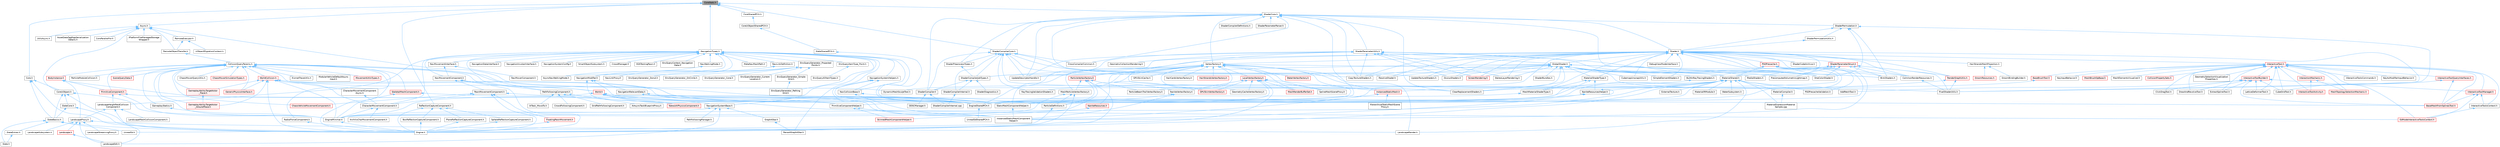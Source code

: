 digraph "CoreStats.h"
{
 // INTERACTIVE_SVG=YES
 // LATEX_PDF_SIZE
  bgcolor="transparent";
  edge [fontname=Helvetica,fontsize=10,labelfontname=Helvetica,labelfontsize=10];
  node [fontname=Helvetica,fontsize=10,shape=box,height=0.2,width=0.4];
  Node1 [id="Node000001",label="CoreStats.h",height=0.2,width=0.4,color="gray40", fillcolor="grey60", style="filled", fontcolor="black",tooltip=" "];
  Node1 -> Node2 [id="edge1_Node000001_Node000002",dir="back",color="steelblue1",style="solid",tooltip=" "];
  Node2 [id="Node000002",label="Async.h",height=0.2,width=0.4,color="grey40", fillcolor="white", style="filled",URL="$d7/ddf/Async_8h.html",tooltip=" "];
  Node2 -> Node3 [id="edge2_Node000002_Node000003",dir="back",color="steelblue1",style="solid",tooltip=" "];
  Node3 [id="Node000003",label="AssetDataTagMapSerialization\lDetails.h",height=0.2,width=0.4,color="grey40", fillcolor="white", style="filled",URL="$d5/d67/AssetDataTagMapSerializationDetails_8h.html",tooltip=" "];
  Node2 -> Node4 [id="edge3_Node000002_Node000004",dir="back",color="steelblue1",style="solid",tooltip=" "];
  Node4 [id="Node000004",label="CoreUObject.h",height=0.2,width=0.4,color="grey40", fillcolor="white", style="filled",URL="$d0/ded/CoreUObject_8h.html",tooltip=" "];
  Node4 -> Node5 [id="edge4_Node000004_Node000005",dir="back",color="steelblue1",style="solid",tooltip=" "];
  Node5 [id="Node000005",label="Engine.h",height=0.2,width=0.4,color="grey40", fillcolor="white", style="filled",URL="$d1/d34/Public_2Engine_8h.html",tooltip=" "];
  Node4 -> Node6 [id="edge5_Node000004_Node000006",dir="back",color="steelblue1",style="solid",tooltip=" "];
  Node6 [id="Node000006",label="EngineMinimal.h",height=0.2,width=0.4,color="grey40", fillcolor="white", style="filled",URL="$d0/d2c/EngineMinimal_8h.html",tooltip=" "];
  Node6 -> Node5 [id="edge6_Node000006_Node000005",dir="back",color="steelblue1",style="solid",tooltip=" "];
  Node4 -> Node7 [id="edge7_Node000004_Node000007",dir="back",color="steelblue1",style="solid",tooltip=" "];
  Node7 [id="Node000007",label="SlateBasics.h",height=0.2,width=0.4,color="grey40", fillcolor="white", style="filled",URL="$da/d2f/SlateBasics_8h.html",tooltip=" "];
  Node7 -> Node5 [id="edge8_Node000007_Node000005",dir="back",color="steelblue1",style="solid",tooltip=" "];
  Node7 -> Node8 [id="edge9_Node000007_Node000008",dir="back",color="steelblue1",style="solid",tooltip=" "];
  Node8 [id="Node000008",label="Slate.h",height=0.2,width=0.4,color="grey40", fillcolor="white", style="filled",URL="$d2/dc0/Slate_8h.html",tooltip=" "];
  Node7 -> Node9 [id="edge10_Node000007_Node000009",dir="back",color="steelblue1",style="solid",tooltip=" "];
  Node9 [id="Node000009",label="SlateExtras.h",height=0.2,width=0.4,color="grey40", fillcolor="white", style="filled",URL="$d8/dec/SlateExtras_8h.html",tooltip=" "];
  Node9 -> Node8 [id="edge11_Node000009_Node000008",dir="back",color="steelblue1",style="solid",tooltip=" "];
  Node7 -> Node10 [id="edge12_Node000007_Node000010",dir="back",color="steelblue1",style="solid",tooltip=" "];
  Node10 [id="Node000010",label="UnrealEd.h",height=0.2,width=0.4,color="grey40", fillcolor="white", style="filled",URL="$d2/d5f/UnrealEd_8h.html",tooltip=" "];
  Node4 -> Node11 [id="edge13_Node000004_Node000011",dir="back",color="steelblue1",style="solid",tooltip=" "];
  Node11 [id="Node000011",label="SlateCore.h",height=0.2,width=0.4,color="grey40", fillcolor="white", style="filled",URL="$dc/d03/SlateCore_8h.html",tooltip=" "];
  Node11 -> Node5 [id="edge14_Node000011_Node000005",dir="back",color="steelblue1",style="solid",tooltip=" "];
  Node11 -> Node7 [id="edge15_Node000011_Node000007",dir="back",color="steelblue1",style="solid",tooltip=" "];
  Node2 -> Node12 [id="edge16_Node000002_Node000012",dir="back",color="steelblue1",style="solid",tooltip=" "];
  Node12 [id="Node000012",label="CoroParallelFor.h",height=0.2,width=0.4,color="grey40", fillcolor="white", style="filled",URL="$d2/d05/CoroParallelFor_8h.html",tooltip=" "];
  Node2 -> Node13 [id="edge17_Node000002_Node000013",dir="back",color="steelblue1",style="solid",tooltip=" "];
  Node13 [id="Node000013",label="DynamicMeshSculptTool.h",height=0.2,width=0.4,color="grey40", fillcolor="white", style="filled",URL="$d6/d16/DynamicMeshSculptTool_8h.html",tooltip=" "];
  Node2 -> Node14 [id="edge18_Node000002_Node000014",dir="back",color="steelblue1",style="solid",tooltip=" "];
  Node14 [id="Node000014",label="IPlatformFileManagedStorage\lWrapper.h",height=0.2,width=0.4,color="grey40", fillcolor="white", style="filled",URL="$db/d2e/IPlatformFileManagedStorageWrapper_8h.html",tooltip=" "];
  Node2 -> Node15 [id="edge19_Node000002_Node000015",dir="back",color="steelblue1",style="solid",tooltip=" "];
  Node15 [id="Node000015",label="RemoteExecutor.h",height=0.2,width=0.4,color="grey40", fillcolor="white", style="filled",URL="$d4/dbc/RemoteExecutor_8h.html",tooltip=" "];
  Node15 -> Node16 [id="edge20_Node000015_Node000016",dir="back",color="steelblue1",style="solid",tooltip=" "];
  Node16 [id="Node000016",label="RemoteObjectTransfer.h",height=0.2,width=0.4,color="grey40", fillcolor="white", style="filled",URL="$df/d26/RemoteObjectTransfer_8h.html",tooltip=" "];
  Node16 -> Node17 [id="edge21_Node000016_Node000017",dir="back",color="steelblue1",style="solid",tooltip=" "];
  Node17 [id="Node000017",label="CollisionQueryParams.h",height=0.2,width=0.4,color="grey40", fillcolor="white", style="filled",URL="$d0/d44/CollisionQueryParams_8h.html",tooltip=" "];
  Node17 -> Node18 [id="edge22_Node000017_Node000018",dir="back",color="steelblue1",style="solid",tooltip=" "];
  Node18 [id="Node000018",label="BodyInstance.h",height=0.2,width=0.4,color="red", fillcolor="#FFF0F0", style="filled",URL="$d3/d42/BodyInstance_8h.html",tooltip=" "];
  Node18 -> Node96 [id="edge23_Node000018_Node000096",dir="back",color="steelblue1",style="solid",tooltip=" "];
  Node96 [id="Node000096",label="EngineSharedPCH.h",height=0.2,width=0.4,color="grey40", fillcolor="white", style="filled",URL="$dc/dbb/EngineSharedPCH_8h.html",tooltip=" "];
  Node96 -> Node97 [id="edge24_Node000096_Node000097",dir="back",color="steelblue1",style="solid",tooltip=" "];
  Node97 [id="Node000097",label="UnrealEdSharedPCH.h",height=0.2,width=0.4,color="grey40", fillcolor="white", style="filled",URL="$d1/de6/UnrealEdSharedPCH_8h.html",tooltip=" "];
  Node18 -> Node104 [id="edge25_Node000018_Node000104",dir="back",color="steelblue1",style="solid",tooltip=" "];
  Node104 [id="Node000104",label="LandscapeProxy.h",height=0.2,width=0.4,color="grey40", fillcolor="white", style="filled",URL="$db/dae/LandscapeProxy_8h.html",tooltip=" "];
  Node104 -> Node105 [id="edge26_Node000104_Node000105",dir="back",color="steelblue1",style="solid",tooltip=" "];
  Node105 [id="Node000105",label="Landscape.h",height=0.2,width=0.4,color="red", fillcolor="#FFF0F0", style="filled",URL="$d5/dd6/Landscape_8h.html",tooltip=" "];
  Node105 -> Node106 [id="edge27_Node000105_Node000106",dir="back",color="steelblue1",style="solid",tooltip=" "];
  Node106 [id="Node000106",label="LandscapeEdit.h",height=0.2,width=0.4,color="grey40", fillcolor="white", style="filled",URL="$df/d61/LandscapeEdit_8h.html",tooltip=" "];
  Node104 -> Node106 [id="edge28_Node000104_Node000106",dir="back",color="steelblue1",style="solid",tooltip=" "];
  Node104 -> Node111 [id="edge29_Node000104_Node000111",dir="back",color="steelblue1",style="solid",tooltip=" "];
  Node111 [id="Node000111",label="LandscapeRender.h",height=0.2,width=0.4,color="grey40", fillcolor="white", style="filled",URL="$df/d67/LandscapeRender_8h.html",tooltip=" "];
  Node104 -> Node112 [id="edge30_Node000104_Node000112",dir="back",color="steelblue1",style="solid",tooltip=" "];
  Node112 [id="Node000112",label="LandscapeStreamingProxy.h",height=0.2,width=0.4,color="grey40", fillcolor="white", style="filled",URL="$de/d5a/LandscapeStreamingProxy_8h.html",tooltip=" "];
  Node104 -> Node113 [id="edge31_Node000104_Node000113",dir="back",color="steelblue1",style="solid",tooltip=" "];
  Node113 [id="Node000113",label="LandscapeSubsystem.h",height=0.2,width=0.4,color="grey40", fillcolor="white", style="filled",URL="$d7/ddd/LandscapeSubsystem_8h.html",tooltip=" "];
  Node18 -> Node115 [id="edge32_Node000018_Node000115",dir="back",color="steelblue1",style="solid",tooltip=" "];
  Node115 [id="Node000115",label="PrimitiveComponent.h",height=0.2,width=0.4,color="red", fillcolor="#FFF0F0", style="filled",URL="$df/d9f/PrimitiveComponent_8h.html",tooltip=" "];
  Node115 -> Node6 [id="edge33_Node000115_Node000006",dir="back",color="steelblue1",style="solid",tooltip=" "];
  Node115 -> Node96 [id="edge34_Node000115_Node000096",dir="back",color="steelblue1",style="solid",tooltip=" "];
  Node115 -> Node201 [id="edge35_Node000115_Node000201",dir="back",color="steelblue1",style="solid",tooltip=" "];
  Node201 [id="Node000201",label="LandscapeHeightfieldCollision\lComponent.h",height=0.2,width=0.4,color="grey40", fillcolor="white", style="filled",URL="$d2/d06/LandscapeHeightfieldCollisionComponent_8h.html",tooltip=" "];
  Node201 -> Node106 [id="edge36_Node000201_Node000106",dir="back",color="steelblue1",style="solid",tooltip=" "];
  Node201 -> Node202 [id="edge37_Node000201_Node000202",dir="back",color="steelblue1",style="solid",tooltip=" "];
  Node202 [id="Node000202",label="LandscapeMeshCollisionComponent.h",height=0.2,width=0.4,color="grey40", fillcolor="white", style="filled",URL="$d0/dab/LandscapeMeshCollisionComponent_8h.html",tooltip=" "];
  Node201 -> Node104 [id="edge38_Node000201_Node000104",dir="back",color="steelblue1",style="solid",tooltip=" "];
  Node17 -> Node444 [id="edge39_Node000017_Node000444",dir="back",color="steelblue1",style="solid",tooltip=" "];
  Node444 [id="Node000444",label="ChaosMoverQueryUtils.h",height=0.2,width=0.4,color="grey40", fillcolor="white", style="filled",URL="$db/d6a/ChaosMoverQueryUtils_8h.html",tooltip=" "];
  Node17 -> Node445 [id="edge40_Node000017_Node000445",dir="back",color="steelblue1",style="solid",tooltip=" "];
  Node445 [id="Node000445",label="ChaosMoverSimulationTypes.h",height=0.2,width=0.4,color="red", fillcolor="#FFF0F0", style="filled",URL="$d5/de5/ChaosMoverSimulationTypes_8h.html",tooltip=" "];
  Node17 -> Node456 [id="edge41_Node000017_Node000456",dir="back",color="steelblue1",style="solid",tooltip=" "];
  Node456 [id="Node000456",label="ChaosVehicleMovementComponent.h",height=0.2,width=0.4,color="red", fillcolor="#FFF0F0", style="filled",URL="$dc/dfc/ChaosVehicleMovementComponent_8h.html",tooltip=" "];
  Node17 -> Node458 [id="edge42_Node000017_Node000458",dir="back",color="steelblue1",style="solid",tooltip=" "];
  Node458 [id="Node000458",label="CharacterMovementComponent\lAsync.h",height=0.2,width=0.4,color="grey40", fillcolor="white", style="filled",URL="$d4/dde/CharacterMovementComponentAsync_8h.html",tooltip=" "];
  Node458 -> Node459 [id="edge43_Node000458_Node000459",dir="back",color="steelblue1",style="solid",tooltip=" "];
  Node459 [id="Node000459",label="CharacterMovementComponent.h",height=0.2,width=0.4,color="grey40", fillcolor="white", style="filled",URL="$d8/d84/CharacterMovementComponent_8h.html",tooltip=" "];
  Node459 -> Node460 [id="edge44_Node000459_Node000460",dir="back",color="steelblue1",style="solid",tooltip=" "];
  Node460 [id="Node000460",label="ArchVisCharMovementComponent.h",height=0.2,width=0.4,color="grey40", fillcolor="white", style="filled",URL="$db/dfd/ArchVisCharMovementComponent_8h.html",tooltip=" "];
  Node459 -> Node6 [id="edge45_Node000459_Node000006",dir="back",color="steelblue1",style="solid",tooltip=" "];
  Node17 -> Node5 [id="edge46_Node000017_Node000005",dir="back",color="steelblue1",style="solid",tooltip=" "];
  Node17 -> Node6 [id="edge47_Node000017_Node000006",dir="back",color="steelblue1",style="solid",tooltip=" "];
  Node17 -> Node96 [id="edge48_Node000017_Node000096",dir="back",color="steelblue1",style="solid",tooltip=" "];
  Node17 -> Node461 [id="edge49_Node000017_Node000461",dir="back",color="steelblue1",style="solid",tooltip=" "];
  Node461 [id="Node000461",label="GameplayAbilityTargetActor\l_GroundTrace.h",height=0.2,width=0.4,color="red", fillcolor="#FFF0F0", style="filled",URL="$d8/daf/GameplayAbilityTargetActor__GroundTrace_8h.html",tooltip=" "];
  Node17 -> Node463 [id="edge50_Node000017_Node000463",dir="back",color="steelblue1",style="solid",tooltip=" "];
  Node463 [id="Node000463",label="GameplayAbilityTargetActor\l_Trace.h",height=0.2,width=0.4,color="red", fillcolor="#FFF0F0", style="filled",URL="$d6/d1b/GameplayAbilityTargetActor__Trace_8h.html",tooltip=" "];
  Node463 -> Node461 [id="edge51_Node000463_Node000461",dir="back",color="steelblue1",style="solid",tooltip=" "];
  Node17 -> Node465 [id="edge52_Node000017_Node000465",dir="back",color="steelblue1",style="solid",tooltip=" "];
  Node465 [id="Node000465",label="GameplayStatics.h",height=0.2,width=0.4,color="grey40", fillcolor="white", style="filled",URL="$d9/dc8/GameplayStatics_8h.html",tooltip=" "];
  Node465 -> Node6 [id="edge53_Node000465_Node000006",dir="back",color="steelblue1",style="solid",tooltip=" "];
  Node17 -> Node466 [id="edge54_Node000017_Node000466",dir="back",color="steelblue1",style="solid",tooltip=" "];
  Node466 [id="Node000466",label="GenericPhysicsInterface.h",height=0.2,width=0.4,color="red", fillcolor="#FFF0F0", style="filled",URL="$d6/de8/GenericPhysicsInterface_8h.html",tooltip=" "];
  Node17 -> Node511 [id="edge55_Node000017_Node000511",dir="back",color="steelblue1",style="solid",tooltip=" "];
  Node511 [id="Node000511",label="KismetTraceUtils.h",height=0.2,width=0.4,color="grey40", fillcolor="white", style="filled",URL="$d6/d3a/KismetTraceUtils_8h.html",tooltip=" "];
  Node17 -> Node472 [id="edge56_Node000017_Node000472",dir="back",color="steelblue1",style="solid",tooltip=" "];
  Node472 [id="Node000472",label="ModularVehicleDefaultAsync\lInput.h",height=0.2,width=0.4,color="grey40", fillcolor="white", style="filled",URL="$d5/df8/ModularVehicleDefaultAsyncInput_8h.html",tooltip=" "];
  Node17 -> Node512 [id="edge57_Node000017_Node000512",dir="back",color="steelblue1",style="solid",tooltip=" "];
  Node512 [id="Node000512",label="MovementUtilsTypes.h",height=0.2,width=0.4,color="red", fillcolor="#FFF0F0", style="filled",URL="$dd/d05/MovementUtilsTypes_8h.html",tooltip=" "];
  Node17 -> Node552 [id="edge58_Node000017_Node000552",dir="back",color="steelblue1",style="solid",tooltip=" "];
  Node552 [id="Node000552",label="ParticleDefinitions.h",height=0.2,width=0.4,color="grey40", fillcolor="white", style="filled",URL="$db/dde/ParticleDefinitions_8h.html",tooltip=" "];
  Node552 -> Node10 [id="edge59_Node000552_Node000010",dir="back",color="steelblue1",style="solid",tooltip=" "];
  Node17 -> Node553 [id="edge60_Node000017_Node000553",dir="back",color="steelblue1",style="solid",tooltip=" "];
  Node553 [id="Node000553",label="ParticleModuleCollision.h",height=0.2,width=0.4,color="grey40", fillcolor="white", style="filled",URL="$d5/d24/ParticleModuleCollision_8h.html",tooltip=" "];
  Node17 -> Node115 [id="edge61_Node000017_Node000115",dir="back",color="steelblue1",style="solid",tooltip=" "];
  Node17 -> Node554 [id="edge62_Node000017_Node000554",dir="back",color="steelblue1",style="solid",tooltip=" "];
  Node554 [id="Node000554",label="RadialForceComponent.h",height=0.2,width=0.4,color="grey40", fillcolor="white", style="filled",URL="$d2/d85/RadialForceComponent_8h.html",tooltip=" "];
  Node554 -> Node5 [id="edge63_Node000554_Node000005",dir="back",color="steelblue1",style="solid",tooltip=" "];
  Node17 -> Node555 [id="edge64_Node000017_Node000555",dir="back",color="steelblue1",style="solid",tooltip=" "];
  Node555 [id="Node000555",label="SceneQueryData.h",height=0.2,width=0.4,color="red", fillcolor="#FFF0F0", style="filled",URL="$dc/d62/SceneQueryData_8h.html",tooltip=" "];
  Node17 -> Node252 [id="edge65_Node000017_Node000252",dir="back",color="steelblue1",style="solid",tooltip=" "];
  Node252 [id="Node000252",label="SkeletalMeshComponent.h",height=0.2,width=0.4,color="red", fillcolor="#FFF0F0", style="filled",URL="$d8/db5/SkeletalMeshComponent_8h.html",tooltip=" "];
  Node252 -> Node6 [id="edge66_Node000252_Node000006",dir="back",color="steelblue1",style="solid",tooltip=" "];
  Node252 -> Node96 [id="edge67_Node000252_Node000096",dir="back",color="steelblue1",style="solid",tooltip=" "];
  Node17 -> Node558 [id="edge68_Node000017_Node000558",dir="back",color="steelblue1",style="solid",tooltip=" "];
  Node558 [id="Node000558",label="World.h",height=0.2,width=0.4,color="red", fillcolor="#FFF0F0", style="filled",URL="$dd/d5b/World_8h.html",tooltip=" "];
  Node558 -> Node64 [id="edge69_Node000558_Node000064",dir="back",color="steelblue1",style="solid",tooltip=" "];
  Node64 [id="Node000064",label="BaseMeshFromSplinesTool.h",height=0.2,width=0.4,color="red", fillcolor="#FFF0F0", style="filled",URL="$da/d31/BaseMeshFromSplinesTool_8h.html",tooltip=" "];
  Node558 -> Node659 [id="edge70_Node000558_Node000659",dir="back",color="steelblue1",style="solid",tooltip=" "];
  Node659 [id="Node000659",label="EdModeInteractiveToolsContext.h",height=0.2,width=0.4,color="red", fillcolor="#FFF0F0", style="filled",URL="$d7/da4/EdModeInteractiveToolsContext_8h.html",tooltip=" "];
  Node558 -> Node6 [id="edge71_Node000558_Node000006",dir="back",color="steelblue1",style="solid",tooltip=" "];
  Node558 -> Node96 [id="edge72_Node000558_Node000096",dir="back",color="steelblue1",style="solid",tooltip=" "];
  Node558 -> Node1090 [id="edge73_Node000558_Node001090",dir="back",color="steelblue1",style="solid",tooltip=" "];
  Node1090 [id="Node001090",label="NavigationSystemBase.h",height=0.2,width=0.4,color="grey40", fillcolor="white", style="filled",URL="$d3/d6b/NavigationSystemBase_8h.html",tooltip=" "];
  Node1090 -> Node6 [id="edge74_Node001090_Node000006",dir="back",color="steelblue1",style="solid",tooltip=" "];
  Node1090 -> Node1091 [id="edge75_Node001090_Node001091",dir="back",color="steelblue1",style="solid",tooltip=" "];
  Node1091 [id="Node001091",label="GraphAStar.h",height=0.2,width=0.4,color="grey40", fillcolor="white", style="filled",URL="$de/d83/GraphAStar_8h.html",tooltip=" "];
  Node1091 -> Node1092 [id="edge76_Node001091_Node001092",dir="back",color="steelblue1",style="solid",tooltip=" "];
  Node1092 [id="Node001092",label="RecastGraphAStar.h",height=0.2,width=0.4,color="grey40", fillcolor="white", style="filled",URL="$db/da3/RecastGraphAStar_8h.html",tooltip=" "];
  Node1090 -> Node106 [id="edge77_Node001090_Node000106",dir="back",color="steelblue1",style="solid",tooltip=" "];
  Node1090 -> Node1093 [id="edge78_Node001090_Node001093",dir="back",color="steelblue1",style="solid",tooltip=" "];
  Node1093 [id="Node001093",label="PathFollowingManager.h",height=0.2,width=0.4,color="grey40", fillcolor="white", style="filled",URL="$d2/d0a/PathFollowingManager_8h.html",tooltip=" "];
  Node558 -> Node469 [id="edge79_Node000558_Node000469",dir="back",color="steelblue1",style="solid",tooltip=" "];
  Node469 [id="Node000469",label="NetworkPhysicsComponent.h",height=0.2,width=0.4,color="red", fillcolor="#FFF0F0", style="filled",URL="$d5/dcb/NetworkPhysicsComponent_8h.html",tooltip=" "];
  Node558 -> Node377 [id="edge80_Node000558_Node000377",dir="back",color="steelblue1",style="solid",tooltip=" "];
  Node377 [id="Node000377",label="StaticMeshComponentHelper.h",height=0.2,width=0.4,color="grey40", fillcolor="white", style="filled",URL="$dc/dc1/StaticMeshComponentHelper_8h.html",tooltip=" "];
  Node377 -> Node349 [id="edge81_Node000377_Node000349",dir="back",color="steelblue1",style="solid",tooltip=" "];
  Node349 [id="Node000349",label="InstancedStaticMeshComponent\lHelper.h",height=0.2,width=0.4,color="grey40", fillcolor="white", style="filled",URL="$dc/dc7/InstancedStaticMeshComponentHelper_8h.html",tooltip=" "];
  Node17 -> Node1124 [id="edge82_Node000017_Node001124",dir="back",color="steelblue1",style="solid",tooltip=" "];
  Node1124 [id="Node001124",label="WorldCollision.h",height=0.2,width=0.4,color="red", fillcolor="#FFF0F0", style="filled",URL="$d3/db3/WorldCollision_8h.html",tooltip=" "];
  Node1124 -> Node459 [id="edge83_Node001124_Node000459",dir="back",color="steelblue1",style="solid",tooltip=" "];
  Node1124 -> Node5 [id="edge84_Node001124_Node000005",dir="back",color="steelblue1",style="solid",tooltip=" "];
  Node1124 -> Node6 [id="edge85_Node001124_Node000006",dir="back",color="steelblue1",style="solid",tooltip=" "];
  Node1124 -> Node96 [id="edge86_Node001124_Node000096",dir="back",color="steelblue1",style="solid",tooltip=" "];
  Node1124 -> Node461 [id="edge87_Node001124_Node000461",dir="back",color="steelblue1",style="solid",tooltip=" "];
  Node1124 -> Node463 [id="edge88_Node001124_Node000463",dir="back",color="steelblue1",style="solid",tooltip=" "];
  Node1124 -> Node466 [id="edge89_Node001124_Node000466",dir="back",color="steelblue1",style="solid",tooltip=" "];
  Node1124 -> Node552 [id="edge90_Node001124_Node000552",dir="back",color="steelblue1",style="solid",tooltip=" "];
  Node1124 -> Node558 [id="edge91_Node001124_Node000558",dir="back",color="steelblue1",style="solid",tooltip=" "];
  Node15 -> Node1133 [id="edge92_Node000015_Node001133",dir="back",color="steelblue1",style="solid",tooltip=" "];
  Node1133 [id="Node001133",label="UObjectMigrationContext.h",height=0.2,width=0.4,color="grey40", fillcolor="white", style="filled",URL="$d8/dbd/UObjectMigrationContext_8h.html",tooltip=" "];
  Node2 -> Node16 [id="edge93_Node000002_Node000016",dir="back",color="steelblue1",style="solid",tooltip=" "];
  Node2 -> Node1134 [id="edge94_Node000002_Node001134",dir="back",color="steelblue1",style="solid",tooltip=" "];
  Node1134 [id="Node001134",label="UtilsAsync.h",height=0.2,width=0.4,color="grey40", fillcolor="white", style="filled",URL="$d2/d0c/UtilsAsync_8h.html",tooltip=" "];
  Node1 -> Node1135 [id="edge95_Node000001_Node001135",dir="back",color="steelblue1",style="solid",tooltip=" "];
  Node1135 [id="Node001135",label="Core.h",height=0.2,width=0.4,color="grey40", fillcolor="white", style="filled",URL="$d6/dd7/Core_8h.html",tooltip=" "];
  Node1135 -> Node4 [id="edge96_Node001135_Node000004",dir="back",color="steelblue1",style="solid",tooltip=" "];
  Node1135 -> Node5 [id="edge97_Node001135_Node000005",dir="back",color="steelblue1",style="solid",tooltip=" "];
  Node1135 -> Node7 [id="edge98_Node001135_Node000007",dir="back",color="steelblue1",style="solid",tooltip=" "];
  Node1 -> Node1136 [id="edge99_Node000001_Node001136",dir="back",color="steelblue1",style="solid",tooltip=" "];
  Node1136 [id="Node001136",label="CoreSharedPCH.h",height=0.2,width=0.4,color="grey40", fillcolor="white", style="filled",URL="$d8/de5/CoreSharedPCH_8h.html",tooltip=" "];
  Node1136 -> Node1137 [id="edge100_Node001136_Node001137",dir="back",color="steelblue1",style="solid",tooltip=" "];
  Node1137 [id="Node001137",label="CoreUObjectSharedPCH.h",height=0.2,width=0.4,color="grey40", fillcolor="white", style="filled",URL="$de/d2f/CoreUObjectSharedPCH_8h.html",tooltip=" "];
  Node1137 -> Node1138 [id="edge101_Node001137_Node001138",dir="back",color="steelblue1",style="solid",tooltip=" "];
  Node1138 [id="Node001138",label="SlateSharedPCH.h",height=0.2,width=0.4,color="grey40", fillcolor="white", style="filled",URL="$d1/dfc/SlateSharedPCH_8h.html",tooltip=" "];
  Node1138 -> Node96 [id="edge102_Node001138_Node000096",dir="back",color="steelblue1",style="solid",tooltip=" "];
  Node1 -> Node1139 [id="edge103_Node000001_Node001139",dir="back",color="steelblue1",style="solid",tooltip=" "];
  Node1139 [id="Node001139",label="NavigationTypes.h",height=0.2,width=0.4,color="grey40", fillcolor="white", style="filled",URL="$de/d69/NavigationTypes_8h.html",tooltip=" "];
  Node1139 -> Node535 [id="edge104_Node001139_Node000535",dir="back",color="steelblue1",style="solid",tooltip=" "];
  Node535 [id="Node000535",label="AsyncNavWalkingMode.h",height=0.2,width=0.4,color="grey40", fillcolor="white", style="filled",URL="$d2/d88/AsyncNavWalkingMode_8h.html",tooltip=" "];
  Node1139 -> Node459 [id="edge105_Node001139_Node000459",dir="back",color="steelblue1",style="solid",tooltip=" "];
  Node1139 -> Node1140 [id="edge106_Node001139_Node001140",dir="back",color="steelblue1",style="solid",tooltip=" "];
  Node1140 [id="Node001140",label="CrowdManager.h",height=0.2,width=0.4,color="grey40", fillcolor="white", style="filled",URL="$de/dec/CrowdManager_8h.html",tooltip=" "];
  Node1139 -> Node1141 [id="edge107_Node001139_Node001141",dir="back",color="steelblue1",style="solid",tooltip=" "];
  Node1141 [id="Node001141",label="EQSTestingPawn.h",height=0.2,width=0.4,color="grey40", fillcolor="white", style="filled",URL="$de/d48/EQSTestingPawn_8h.html",tooltip=" "];
  Node1139 -> Node96 [id="edge108_Node001139_Node000096",dir="back",color="steelblue1",style="solid",tooltip=" "];
  Node1139 -> Node1142 [id="edge109_Node001139_Node001142",dir="back",color="steelblue1",style="solid",tooltip=" "];
  Node1142 [id="Node001142",label="EnvQueryContext_Navigation\lData.h",height=0.2,width=0.4,color="grey40", fillcolor="white", style="filled",URL="$dc/d8b/EnvQueryContext__NavigationData_8h.html",tooltip=" "];
  Node1139 -> Node1143 [id="edge110_Node001139_Node001143",dir="back",color="steelblue1",style="solid",tooltip=" "];
  Node1143 [id="Node001143",label="EnvQueryGenerator_Pathing\lGrid.h",height=0.2,width=0.4,color="grey40", fillcolor="white", style="filled",URL="$d5/dd8/EnvQueryGenerator__PathingGrid_8h.html",tooltip=" "];
  Node1139 -> Node1144 [id="edge111_Node001139_Node001144",dir="back",color="steelblue1",style="solid",tooltip=" "];
  Node1144 [id="Node001144",label="EnvQueryGenerator_Projected\lPoints.h",height=0.2,width=0.4,color="grey40", fillcolor="white", style="filled",URL="$d6/dc9/EnvQueryGenerator__ProjectedPoints_8h.html",tooltip=" "];
  Node1144 -> Node1145 [id="edge112_Node001144_Node001145",dir="back",color="steelblue1",style="solid",tooltip=" "];
  Node1145 [id="Node001145",label="EnvQueryGenerator_Cone.h",height=0.2,width=0.4,color="grey40", fillcolor="white", style="filled",URL="$d5/deb/EnvQueryGenerator__Cone_8h.html",tooltip=" "];
  Node1144 -> Node1146 [id="edge113_Node001144_Node001146",dir="back",color="steelblue1",style="solid",tooltip=" "];
  Node1146 [id="Node001146",label="EnvQueryGenerator_Current\lLocation.h",height=0.2,width=0.4,color="grey40", fillcolor="white", style="filled",URL="$d7/d77/EnvQueryGenerator__CurrentLocation_8h.html",tooltip=" "];
  Node1144 -> Node1147 [id="edge114_Node001144_Node001147",dir="back",color="steelblue1",style="solid",tooltip=" "];
  Node1147 [id="Node001147",label="EnvQueryGenerator_Donut.h",height=0.2,width=0.4,color="grey40", fillcolor="white", style="filled",URL="$d3/d40/EnvQueryGenerator__Donut_8h.html",tooltip=" "];
  Node1144 -> Node1148 [id="edge115_Node001144_Node001148",dir="back",color="steelblue1",style="solid",tooltip=" "];
  Node1148 [id="Node001148",label="EnvQueryGenerator_OnCircle.h",height=0.2,width=0.4,color="grey40", fillcolor="white", style="filled",URL="$d5/de9/EnvQueryGenerator__OnCircle_8h.html",tooltip=" "];
  Node1144 -> Node1149 [id="edge116_Node001144_Node001149",dir="back",color="steelblue1",style="solid",tooltip=" "];
  Node1149 [id="Node001149",label="EnvQueryGenerator_Simple\lGrid.h",height=0.2,width=0.4,color="grey40", fillcolor="white", style="filled",URL="$d9/d65/EnvQueryGenerator__SimpleGrid_8h.html",tooltip=" "];
  Node1149 -> Node1143 [id="edge117_Node001149_Node001143",dir="back",color="steelblue1",style="solid",tooltip=" "];
  Node1139 -> Node1150 [id="edge118_Node001139_Node001150",dir="back",color="steelblue1",style="solid",tooltip=" "];
  Node1150 [id="Node001150",label="EnvQueryItemType_Point.h",height=0.2,width=0.4,color="grey40", fillcolor="white", style="filled",URL="$d7/d08/EnvQueryItemType__Point_8h.html",tooltip=" "];
  Node1150 -> Node1151 [id="edge119_Node001150_Node001151",dir="back",color="steelblue1",style="solid",tooltip=" "];
  Node1151 [id="Node001151",label="EnvQueryAllItemTypes.h",height=0.2,width=0.4,color="grey40", fillcolor="white", style="filled",URL="$dc/d2c/EnvQueryAllItemTypes_8h.html",tooltip=" "];
  Node1139 -> Node201 [id="edge120_Node001139_Node000201",dir="back",color="steelblue1",style="solid",tooltip=" "];
  Node1139 -> Node1152 [id="edge121_Node001139_Node001152",dir="back",color="steelblue1",style="solid",tooltip=" "];
  Node1152 [id="Node001152",label="MetaNavMeshPath.h",height=0.2,width=0.4,color="grey40", fillcolor="white", style="filled",URL="$d3/dab/MetaNavMeshPath_8h.html",tooltip=" "];
  Node1139 -> Node1153 [id="edge122_Node001139_Node001153",dir="back",color="steelblue1",style="solid",tooltip=" "];
  Node1153 [id="Node001153",label="NavCollisionBase.h",height=0.2,width=0.4,color="grey40", fillcolor="white", style="filled",URL="$d9/de3/NavCollisionBase_8h.html",tooltip=" "];
  Node1153 -> Node349 [id="edge123_Node001153_Node000349",dir="back",color="steelblue1",style="solid",tooltip=" "];
  Node1153 -> Node377 [id="edge124_Node001153_Node000377",dir="back",color="steelblue1",style="solid",tooltip=" "];
  Node1139 -> Node1154 [id="edge125_Node001139_Node001154",dir="back",color="steelblue1",style="solid",tooltip=" "];
  Node1154 [id="Node001154",label="NavLinkDefinition.h",height=0.2,width=0.4,color="grey40", fillcolor="white", style="filled",URL="$d3/d24/NavLinkDefinition_8h.html",tooltip=" "];
  Node1154 -> Node1155 [id="edge126_Node001154_Node001155",dir="back",color="steelblue1",style="solid",tooltip=" "];
  Node1155 [id="Node001155",label="NavLinkProxy.h",height=0.2,width=0.4,color="grey40", fillcolor="white", style="filled",URL="$d7/dda/NavLinkProxy_8h.html",tooltip=" "];
  Node1154 -> Node1156 [id="edge127_Node001154_Node001156",dir="back",color="steelblue1",style="solid",tooltip=" "];
  Node1156 [id="Node001156",label="NavigationModifier.h",height=0.2,width=0.4,color="grey40", fillcolor="white", style="filled",URL="$d8/d86/NavigationModifier_8h.html",tooltip=" "];
  Node1156 -> Node1157 [id="edge128_Node001156_Node001157",dir="back",color="steelblue1",style="solid",tooltip=" "];
  Node1157 [id="Node001157",label="NavigationRelevantData.h",height=0.2,width=0.4,color="grey40", fillcolor="white", style="filled",URL="$de/d26/NavigationRelevantData_8h.html",tooltip=" "];
  Node1157 -> Node349 [id="edge129_Node001157_Node000349",dir="back",color="steelblue1",style="solid",tooltip=" "];
  Node1157 -> Node507 [id="edge130_Node001157_Node000507",dir="back",color="steelblue1",style="solid",tooltip=" "];
  Node507 [id="Node000507",label="PrimitiveComponentHelper.h",height=0.2,width=0.4,color="grey40", fillcolor="white", style="filled",URL="$d1/d08/PrimitiveComponentHelper_8h.html",tooltip=" "];
  Node507 -> Node349 [id="edge131_Node000507_Node000349",dir="back",color="steelblue1",style="solid",tooltip=" "];
  Node507 -> Node324 [id="edge132_Node000507_Node000324",dir="back",color="steelblue1",style="solid",tooltip=" "];
  Node324 [id="Node000324",label="SkinnedMeshComponentHelper.h",height=0.2,width=0.4,color="red", fillcolor="#FFF0F0", style="filled",URL="$db/d81/SkinnedMeshComponentHelper_8h.html",tooltip=" "];
  Node1157 -> Node377 [id="edge133_Node001157_Node000377",dir="back",color="steelblue1",style="solid",tooltip=" "];
  Node1156 -> Node1090 [id="edge134_Node001156_Node001090",dir="back",color="steelblue1",style="solid",tooltip=" "];
  Node1156 -> Node507 [id="edge135_Node001156_Node000507",dir="back",color="steelblue1",style="solid",tooltip=" "];
  Node1139 -> Node1158 [id="edge136_Node001139_Node001158",dir="back",color="steelblue1",style="solid",tooltip=" "];
  Node1158 [id="Node001158",label="NavMovementComponent.h",height=0.2,width=0.4,color="grey40", fillcolor="white", style="filled",URL="$de/d97/NavMovementComponent_8h.html",tooltip=" "];
  Node1158 -> Node5 [id="edge137_Node001158_Node000005",dir="back",color="steelblue1",style="solid",tooltip=" "];
  Node1158 -> Node1159 [id="edge138_Node001158_Node001159",dir="back",color="steelblue1",style="solid",tooltip=" "];
  Node1159 [id="Node001159",label="PathFollowingComponent.h",height=0.2,width=0.4,color="grey40", fillcolor="white", style="filled",URL="$d5/d0b/PathFollowingComponent_8h.html",tooltip=" "];
  Node1159 -> Node1160 [id="edge139_Node001159_Node001160",dir="back",color="steelblue1",style="solid",tooltip=" "];
  Node1160 [id="Node001160",label="AIAsyncTaskBlueprintProxy.h",height=0.2,width=0.4,color="grey40", fillcolor="white", style="filled",URL="$db/d07/AIAsyncTaskBlueprintProxy_8h.html",tooltip=" "];
  Node1159 -> Node1161 [id="edge140_Node001159_Node001161",dir="back",color="steelblue1",style="solid",tooltip=" "];
  Node1161 [id="Node001161",label="AITask_MoveTo.h",height=0.2,width=0.4,color="grey40", fillcolor="white", style="filled",URL="$d4/dc4/AITask__MoveTo_8h.html",tooltip=" "];
  Node1159 -> Node1162 [id="edge141_Node001159_Node001162",dir="back",color="steelblue1",style="solid",tooltip=" "];
  Node1162 [id="Node001162",label="CrowdFollowingComponent.h",height=0.2,width=0.4,color="grey40", fillcolor="white", style="filled",URL="$db/d23/CrowdFollowingComponent_8h.html",tooltip=" "];
  Node1159 -> Node1163 [id="edge142_Node001159_Node001163",dir="back",color="steelblue1",style="solid",tooltip=" "];
  Node1163 [id="Node001163",label="GridPathFollowingComponent.h",height=0.2,width=0.4,color="grey40", fillcolor="white", style="filled",URL="$d9/d84/GridPathFollowingComponent_8h.html",tooltip=" "];
  Node1158 -> Node1164 [id="edge143_Node001158_Node001164",dir="back",color="steelblue1",style="solid",tooltip=" "];
  Node1164 [id="Node001164",label="PawnMovementComponent.h",height=0.2,width=0.4,color="grey40", fillcolor="white", style="filled",URL="$db/d7b/PawnMovementComponent_8h.html",tooltip=" "];
  Node1164 -> Node456 [id="edge144_Node001164_Node000456",dir="back",color="steelblue1",style="solid",tooltip=" "];
  Node1164 -> Node459 [id="edge145_Node001164_Node000459",dir="back",color="steelblue1",style="solid",tooltip=" "];
  Node1164 -> Node5 [id="edge146_Node001164_Node000005",dir="back",color="steelblue1",style="solid",tooltip=" "];
  Node1164 -> Node1165 [id="edge147_Node001164_Node001165",dir="back",color="steelblue1",style="solid",tooltip=" "];
  Node1165 [id="Node001165",label="FloatingPawnMovement.h",height=0.2,width=0.4,color="red", fillcolor="#FFF0F0", style="filled",URL="$d4/dcc/FloatingPawnMovement_8h.html",tooltip=" "];
  Node1165 -> Node5 [id="edge148_Node001165_Node000005",dir="back",color="steelblue1",style="solid",tooltip=" "];
  Node1164 -> Node469 [id="edge149_Node001164_Node000469",dir="back",color="steelblue1",style="solid",tooltip=" "];
  Node1139 -> Node1167 [id="edge150_Node001139_Node001167",dir="back",color="steelblue1",style="solid",tooltip=" "];
  Node1167 [id="Node001167",label="NavMovementInterface.h",height=0.2,width=0.4,color="grey40", fillcolor="white", style="filled",URL="$d2/de5/NavMovementInterface_8h.html",tooltip=" "];
  Node1167 -> Node1158 [id="edge151_Node001167_Node001158",dir="back",color="steelblue1",style="solid",tooltip=" "];
  Node1167 -> Node526 [id="edge152_Node001167_Node000526",dir="back",color="steelblue1",style="solid",tooltip=" "];
  Node526 [id="Node000526",label="NavMoverComponent.h",height=0.2,width=0.4,color="grey40", fillcolor="white", style="filled",URL="$df/dbc/NavMoverComponent_8h.html",tooltip=" "];
  Node1139 -> Node541 [id="edge153_Node001139_Node000541",dir="back",color="steelblue1",style="solid",tooltip=" "];
  Node541 [id="Node000541",label="NavWalkingMode.h",height=0.2,width=0.4,color="grey40", fillcolor="white", style="filled",URL="$d3/d7f/NavWalkingMode_8h.html",tooltip=" "];
  Node541 -> Node535 [id="edge154_Node000541_Node000535",dir="back",color="steelblue1",style="solid",tooltip=" "];
  Node1139 -> Node1168 [id="edge155_Node001139_Node001168",dir="back",color="steelblue1",style="solid",tooltip=" "];
  Node1168 [id="Node001168",label="NavigationDataInterface.h",height=0.2,width=0.4,color="grey40", fillcolor="white", style="filled",URL="$dd/daa/NavigationDataInterface_8h.html",tooltip=" "];
  Node1139 -> Node1169 [id="edge156_Node001139_Node001169",dir="back",color="steelblue1",style="solid",tooltip=" "];
  Node1169 [id="Node001169",label="NavigationInvokerInterface.h",height=0.2,width=0.4,color="grey40", fillcolor="white", style="filled",URL="$d4/dca/NavigationInvokerInterface_8h.html",tooltip=" "];
  Node1139 -> Node1156 [id="edge157_Node001139_Node001156",dir="back",color="steelblue1",style="solid",tooltip=" "];
  Node1139 -> Node1090 [id="edge158_Node001139_Node001090",dir="back",color="steelblue1",style="solid",tooltip=" "];
  Node1139 -> Node1170 [id="edge159_Node001139_Node001170",dir="back",color="steelblue1",style="solid",tooltip=" "];
  Node1170 [id="Node001170",label="NavigationSystemConfig.h",height=0.2,width=0.4,color="grey40", fillcolor="white", style="filled",URL="$db/d60/NavigationSystemConfig_8h.html",tooltip=" "];
  Node1139 -> Node1171 [id="edge160_Node001139_Node001171",dir="back",color="steelblue1",style="solid",tooltip=" "];
  Node1171 [id="Node001171",label="NavigationSystemHelpers.h",height=0.2,width=0.4,color="grey40", fillcolor="white", style="filled",URL="$d6/d8a/NavigationSystemHelpers_8h.html",tooltip=" "];
  Node1171 -> Node349 [id="edge161_Node001171_Node000349",dir="back",color="steelblue1",style="solid",tooltip=" "];
  Node1171 -> Node1153 [id="edge162_Node001171_Node001153",dir="back",color="steelblue1",style="solid",tooltip=" "];
  Node1171 -> Node377 [id="edge163_Node001171_Node000377",dir="back",color="steelblue1",style="solid",tooltip=" "];
  Node1139 -> Node1159 [id="edge164_Node001139_Node001159",dir="back",color="steelblue1",style="solid",tooltip=" "];
  Node1139 -> Node1092 [id="edge165_Node001139_Node001092",dir="back",color="steelblue1",style="solid",tooltip=" "];
  Node1139 -> Node1172 [id="edge166_Node001139_Node001172",dir="back",color="steelblue1",style="solid",tooltip=" "];
  Node1172 [id="Node001172",label="SmartObjectSubsystem.h",height=0.2,width=0.4,color="grey40", fillcolor="white", style="filled",URL="$dd/d17/SmartObjectSubsystem_8h.html",tooltip=" "];
  Node1 -> Node1173 [id="edge167_Node000001_Node001173",dir="back",color="steelblue1",style="solid",tooltip=" "];
  Node1173 [id="Node001173",label="ReflectionCaptureComponent.h",height=0.2,width=0.4,color="grey40", fillcolor="white", style="filled",URL="$da/d9c/ReflectionCaptureComponent_8h.html",tooltip=" "];
  Node1173 -> Node1174 [id="edge168_Node001173_Node001174",dir="back",color="steelblue1",style="solid",tooltip=" "];
  Node1174 [id="Node001174",label="BoxReflectionCaptureComponent.h",height=0.2,width=0.4,color="grey40", fillcolor="white", style="filled",URL="$d8/d8c/BoxReflectionCaptureComponent_8h.html",tooltip=" "];
  Node1174 -> Node5 [id="edge169_Node001174_Node000005",dir="back",color="steelblue1",style="solid",tooltip=" "];
  Node1173 -> Node5 [id="edge170_Node001173_Node000005",dir="back",color="steelblue1",style="solid",tooltip=" "];
  Node1173 -> Node1175 [id="edge171_Node001173_Node001175",dir="back",color="steelblue1",style="solid",tooltip=" "];
  Node1175 [id="Node001175",label="PlaneReflectionCaptureComponent.h",height=0.2,width=0.4,color="grey40", fillcolor="white", style="filled",URL="$db/d49/PlaneReflectionCaptureComponent_8h.html",tooltip=" "];
  Node1175 -> Node5 [id="edge172_Node001175_Node000005",dir="back",color="steelblue1",style="solid",tooltip=" "];
  Node1173 -> Node1176 [id="edge173_Node001173_Node001176",dir="back",color="steelblue1",style="solid",tooltip=" "];
  Node1176 [id="Node001176",label="SphereReflectionCaptureComponent.h",height=0.2,width=0.4,color="grey40", fillcolor="white", style="filled",URL="$df/d94/SphereReflectionCaptureComponent_8h.html",tooltip=" "];
  Node1176 -> Node5 [id="edge174_Node001176_Node000005",dir="back",color="steelblue1",style="solid",tooltip=" "];
  Node1 -> Node1177 [id="edge175_Node000001_Node001177",dir="back",color="steelblue1",style="solid",tooltip=" "];
  Node1177 [id="Node001177",label="ShaderCompilerCore.h",height=0.2,width=0.4,color="grey40", fillcolor="white", style="filled",URL="$d0/d99/ShaderCompilerCore_8h.html",tooltip=" "];
  Node1177 -> Node1178 [id="edge176_Node001177_Node001178",dir="back",color="steelblue1",style="solid",tooltip=" "];
  Node1178 [id="Node001178",label="ClearReplacementShaders.h",height=0.2,width=0.4,color="grey40", fillcolor="white", style="filled",URL="$d9/d4e/ClearReplacementShaders_8h.html",tooltip=" "];
  Node1177 -> Node1179 [id="edge177_Node001177_Node001179",dir="back",color="steelblue1",style="solid",tooltip=" "];
  Node1179 [id="Node001179",label="CopyTextureShaders.h",height=0.2,width=0.4,color="grey40", fillcolor="white", style="filled",URL="$dc/d7f/CopyTextureShaders_8h.html",tooltip=" "];
  Node1177 -> Node1180 [id="edge178_Node001177_Node001180",dir="back",color="steelblue1",style="solid",tooltip=" "];
  Node1180 [id="Node001180",label="CrossCompilerCommon.h",height=0.2,width=0.4,color="grey40", fillcolor="white", style="filled",URL="$d4/d2c/CrossCompilerCommon_8h.html",tooltip=" "];
  Node1177 -> Node1181 [id="edge179_Node001177_Node001181",dir="back",color="steelblue1",style="solid",tooltip=" "];
  Node1181 [id="Node001181",label="MaterialShared.h",height=0.2,width=0.4,color="grey40", fillcolor="white", style="filled",URL="$d7/d0b/MaterialShared_8h.html",tooltip=" "];
  Node1181 -> Node43 [id="edge180_Node001181_Node000043",dir="back",color="steelblue1",style="solid",tooltip=" "];
  Node43 [id="Node000043",label="AddPatchTool.h",height=0.2,width=0.4,color="grey40", fillcolor="white", style="filled",URL="$d5/deb/AddPatchTool_8h.html",tooltip=" "];
  Node1181 -> Node5 [id="edge181_Node001181_Node000005",dir="back",color="steelblue1",style="solid",tooltip=" "];
  Node1181 -> Node6 [id="edge182_Node001181_Node000006",dir="back",color="steelblue1",style="solid",tooltip=" "];
  Node1181 -> Node96 [id="edge183_Node001181_Node000096",dir="back",color="steelblue1",style="solid",tooltip=" "];
  Node1181 -> Node1182 [id="edge184_Node001181_Node001182",dir="back",color="steelblue1",style="solid",tooltip=" "];
  Node1182 [id="Node001182",label="ExternalTexture.h",height=0.2,width=0.4,color="grey40", fillcolor="white", style="filled",URL="$de/d93/ExternalTexture_8h.html",tooltip=" "];
  Node1181 -> Node348 [id="edge185_Node001181_Node000348",dir="back",color="steelblue1",style="solid",tooltip=" "];
  Node348 [id="Node000348",label="InstancedStaticMesh.h",height=0.2,width=0.4,color="red", fillcolor="#FFF0F0", style="filled",URL="$dd/d89/InstancedStaticMesh_8h.html",tooltip=" "];
  Node348 -> Node346 [id="edge186_Node000348_Node000346",dir="back",color="steelblue1",style="solid",tooltip=" "];
  Node346 [id="Node000346",label="HierarchicalStaticMeshScene\lProxy.h",height=0.2,width=0.4,color="grey40", fillcolor="white", style="filled",URL="$d3/d4d/HierarchicalStaticMeshSceneProxy_8h.html",tooltip=" "];
  Node348 -> Node349 [id="edge187_Node000348_Node000349",dir="back",color="steelblue1",style="solid",tooltip=" "];
  Node1181 -> Node111 [id="edge188_Node001181_Node000111",dir="back",color="steelblue1",style="solid",tooltip=" "];
  Node1181 -> Node1183 [id="edge189_Node001181_Node001183",dir="back",color="steelblue1",style="solid",tooltip=" "];
  Node1183 [id="Node001183",label="MaterialCompiler.h",height=0.2,width=0.4,color="grey40", fillcolor="white", style="filled",URL="$df/df8/MaterialCompiler_8h.html",tooltip=" "];
  Node1183 -> Node492 [id="edge190_Node001183_Node000492",dir="back",color="steelblue1",style="solid",tooltip=" "];
  Node492 [id="Node000492",label="MaterialExpressionMaterial\lSample.cpp",height=0.2,width=0.4,color="grey40", fillcolor="white", style="filled",URL="$d0/dbd/MaterialExpressionMaterialSample_8cpp.html",tooltip=" "];
  Node1181 -> Node492 [id="edge191_Node001181_Node000492",dir="back",color="steelblue1",style="solid",tooltip=" "];
  Node1181 -> Node1184 [id="edge192_Node001181_Node001184",dir="back",color="steelblue1",style="solid",tooltip=" "];
  Node1184 [id="Node001184",label="MaterialIRModule.h",height=0.2,width=0.4,color="grey40", fillcolor="white", style="filled",URL="$d4/dc2/MaterialIRModule_8h.html",tooltip=" "];
  Node1181 -> Node505 [id="edge193_Node001181_Node000505",dir="back",color="steelblue1",style="solid",tooltip=" "];
  Node505 [id="Node000505",label="NaniteResourcesHelper.h",height=0.2,width=0.4,color="grey40", fillcolor="white", style="filled",URL="$dc/d48/NaniteResourcesHelper_8h.html",tooltip=" "];
  Node505 -> Node349 [id="edge194_Node000505_Node000349",dir="back",color="steelblue1",style="solid",tooltip=" "];
  Node505 -> Node505 [id="edge195_Node000505_Node000505",dir="back",color="steelblue1",style="solid",tooltip=" "];
  Node505 -> Node377 [id="edge196_Node000505_Node000377",dir="back",color="steelblue1",style="solid",tooltip=" "];
  Node1181 -> Node1185 [id="edge197_Node001181_Node001185",dir="back",color="steelblue1",style="solid",tooltip=" "];
  Node1185 [id="Node001185",label="PSOPrecacheValidation.h",height=0.2,width=0.4,color="grey40", fillcolor="white", style="filled",URL="$d0/d55/PSOPrecacheValidation_8h.html",tooltip=" "];
  Node1181 -> Node552 [id="edge198_Node001181_Node000552",dir="back",color="steelblue1",style="solid",tooltip=" "];
  Node1181 -> Node507 [id="edge199_Node001181_Node000507",dir="back",color="steelblue1",style="solid",tooltip=" "];
  Node1181 -> Node130 [id="edge200_Node001181_Node000130",dir="back",color="steelblue1",style="solid",tooltip=" "];
  Node130 [id="Node000130",label="WaterSubsystem.h",height=0.2,width=0.4,color="grey40", fillcolor="white", style="filled",URL="$d0/d57/WaterSubsystem_8h.html",tooltip=" "];
  Node1177 -> Node1186 [id="edge201_Node001177_Node001186",dir="back",color="steelblue1",style="solid",tooltip=" "];
  Node1186 [id="Node001186",label="RayTracingValidationShaders.h",height=0.2,width=0.4,color="grey40", fillcolor="white", style="filled",URL="$d2/d6c/RayTracingValidationShaders_8h.html",tooltip=" "];
  Node1177 -> Node1187 [id="edge202_Node001177_Node001187",dir="back",color="steelblue1",style="solid",tooltip=" "];
  Node1187 [id="Node001187",label="ShaderCompiler.h",height=0.2,width=0.4,color="grey40", fillcolor="white", style="filled",URL="$d4/de9/ShaderCompiler_8h.html",tooltip=" "];
  Node1187 -> Node1188 [id="edge203_Node001187_Node001188",dir="back",color="steelblue1",style="solid",tooltip=" "];
  Node1188 [id="Node001188",label="ODSCManager.h",height=0.2,width=0.4,color="grey40", fillcolor="white", style="filled",URL="$d9/d08/ODSCManager_8h.html",tooltip=" "];
  Node1187 -> Node1189 [id="edge204_Node001187_Node001189",dir="back",color="steelblue1",style="solid",tooltip=" "];
  Node1189 [id="Node001189",label="ShaderCompilerInternal.cpp",height=0.2,width=0.4,color="grey40", fillcolor="white", style="filled",URL="$db/dce/ShaderCompilerInternal_8cpp.html",tooltip=" "];
  Node1177 -> Node1190 [id="edge205_Node001177_Node001190",dir="back",color="steelblue1",style="solid",tooltip=" "];
  Node1190 [id="Node001190",label="ShaderCompilerInternal.h",height=0.2,width=0.4,color="grey40", fillcolor="white", style="filled",URL="$df/dff/ShaderCompilerInternal_8h.html",tooltip=" "];
  Node1190 -> Node1189 [id="edge206_Node001190_Node001189",dir="back",color="steelblue1",style="solid",tooltip=" "];
  Node1177 -> Node1191 [id="edge207_Node001177_Node001191",dir="back",color="steelblue1",style="solid",tooltip=" "];
  Node1191 [id="Node001191",label="ShaderCompilerJobTypes.h",height=0.2,width=0.4,color="grey40", fillcolor="white", style="filled",URL="$d4/df1/ShaderCompilerJobTypes_8h.html",tooltip=" "];
  Node1191 -> Node1187 [id="edge208_Node001191_Node001187",dir="back",color="steelblue1",style="solid",tooltip=" "];
  Node1191 -> Node1190 [id="edge209_Node001191_Node001190",dir="back",color="steelblue1",style="solid",tooltip=" "];
  Node1191 -> Node1192 [id="edge210_Node001191_Node001192",dir="back",color="steelblue1",style="solid",tooltip=" "];
  Node1192 [id="Node001192",label="ShaderDiagnostics.h",height=0.2,width=0.4,color="grey40", fillcolor="white", style="filled",URL="$d1/d34/ShaderDiagnostics_8h.html",tooltip=" "];
  Node1177 -> Node1193 [id="edge211_Node001177_Node001193",dir="back",color="steelblue1",style="solid",tooltip=" "];
  Node1193 [id="Node001193",label="ShaderPreprocessTypes.h",height=0.2,width=0.4,color="grey40", fillcolor="white", style="filled",URL="$d7/d96/ShaderPreprocessTypes_8h.html",tooltip=" "];
  Node1193 -> Node1191 [id="edge212_Node001193_Node001191",dir="back",color="steelblue1",style="solid",tooltip=" "];
  Node1177 -> Node1194 [id="edge213_Node001177_Node001194",dir="back",color="steelblue1",style="solid",tooltip=" "];
  Node1194 [id="Node001194",label="UpdateDescriptorHandle.h",height=0.2,width=0.4,color="grey40", fillcolor="white", style="filled",URL="$d4/dfc/UpdateDescriptorHandle_8h.html",tooltip=" "];
  Node1177 -> Node1195 [id="edge214_Node001177_Node001195",dir="back",color="steelblue1",style="solid",tooltip=" "];
  Node1195 [id="Node001195",label="UpdateTextureShaders.h",height=0.2,width=0.4,color="grey40", fillcolor="white", style="filled",URL="$d6/d1e/UpdateTextureShaders_8h.html",tooltip=" "];
  Node1 -> Node1196 [id="edge215_Node000001_Node001196",dir="back",color="steelblue1",style="solid",tooltip=" "];
  Node1196 [id="Node001196",label="ShaderCore.h",height=0.2,width=0.4,color="grey40", fillcolor="white", style="filled",URL="$d2/dc9/ShaderCore_8h.html",tooltip=" "];
  Node1196 -> Node1178 [id="edge216_Node001196_Node001178",dir="back",color="steelblue1",style="solid",tooltip=" "];
  Node1196 -> Node1179 [id="edge217_Node001196_Node001179",dir="back",color="steelblue1",style="solid",tooltip=" "];
  Node1196 -> Node1180 [id="edge218_Node001196_Node001180",dir="back",color="steelblue1",style="solid",tooltip=" "];
  Node1196 -> Node96 [id="edge219_Node001196_Node000096",dir="back",color="steelblue1",style="solid",tooltip=" "];
  Node1196 -> Node1197 [id="edge220_Node001196_Node001197",dir="back",color="steelblue1",style="solid",tooltip=" "];
  Node1197 [id="Node001197",label="OneColorShader.h",height=0.2,width=0.4,color="grey40", fillcolor="white", style="filled",URL="$dc/d2c/OneColorShader_8h.html",tooltip=" "];
  Node1196 -> Node1198 [id="edge221_Node001196_Node001198",dir="back",color="steelblue1",style="solid",tooltip=" "];
  Node1198 [id="Node001198",label="ResolveShader.h",height=0.2,width=0.4,color="grey40", fillcolor="white", style="filled",URL="$d0/d1c/ResolveShader_8h.html",tooltip=" "];
  Node1196 -> Node1199 [id="edge222_Node001196_Node001199",dir="back",color="steelblue1",style="solid",tooltip=" "];
  Node1199 [id="Node001199",label="Shader.h",height=0.2,width=0.4,color="grey40", fillcolor="white", style="filled",URL="$d2/dac/Shader_8h.html",tooltip=" "];
  Node1199 -> Node1200 [id="edge223_Node001199_Node001200",dir="back",color="steelblue1",style="solid",tooltip=" "];
  Node1200 [id="Node001200",label="BinkShaders.h",height=0.2,width=0.4,color="grey40", fillcolor="white", style="filled",URL="$d8/d97/BinkShaders_8h.html",tooltip=" "];
  Node1199 -> Node1178 [id="edge224_Node001199_Node001178",dir="back",color="steelblue1",style="solid",tooltip=" "];
  Node1199 -> Node1201 [id="edge225_Node001199_Node001201",dir="back",color="steelblue1",style="solid",tooltip=" "];
  Node1201 [id="Node001201",label="CommonRenderResources.h",height=0.2,width=0.4,color="grey40", fillcolor="white", style="filled",URL="$d3/d27/CommonRenderResources_8h.html",tooltip=" "];
  Node1201 -> Node1202 [id="edge226_Node001201_Node001202",dir="back",color="steelblue1",style="solid",tooltip=" "];
  Node1202 [id="Node001202",label="PixelShaderUtils.h",height=0.2,width=0.4,color="grey40", fillcolor="white", style="filled",URL="$d1/dc7/PixelShaderUtils_8h.html",tooltip=" "];
  Node1199 -> Node1179 [id="edge227_Node001199_Node001179",dir="back",color="steelblue1",style="solid",tooltip=" "];
  Node1199 -> Node1203 [id="edge228_Node001199_Node001203",dir="back",color="steelblue1",style="solid",tooltip=" "];
  Node1203 [id="Node001203",label="CubemapUnwrapUtils.h",height=0.2,width=0.4,color="grey40", fillcolor="white", style="filled",URL="$dd/d68/CubemapUnwrapUtils_8h.html",tooltip=" "];
  Node1199 -> Node1204 [id="edge229_Node001199_Node001204",dir="back",color="steelblue1",style="solid",tooltip=" "];
  Node1204 [id="Node001204",label="DebugViewModeInterface.h",height=0.2,width=0.4,color="grey40", fillcolor="white", style="filled",URL="$d9/dfb/DebugViewModeInterface_8h.html",tooltip=" "];
  Node1199 -> Node96 [id="edge230_Node001199_Node000096",dir="back",color="steelblue1",style="solid",tooltip=" "];
  Node1199 -> Node1205 [id="edge231_Node001199_Node001205",dir="back",color="steelblue1",style="solid",tooltip=" "];
  Node1205 [id="Node001205",label="GlobalShader.h",height=0.2,width=0.4,color="grey40", fillcolor="white", style="filled",URL="$db/de3/GlobalShader_8h.html",tooltip=" "];
  Node1205 -> Node1200 [id="edge232_Node001205_Node001200",dir="back",color="steelblue1",style="solid",tooltip=" "];
  Node1205 -> Node1206 [id="edge233_Node001205_Node001206",dir="back",color="steelblue1",style="solid",tooltip=" "];
  Node1206 [id="Node001206",label="BuiltInRayTracingShaders.h",height=0.2,width=0.4,color="grey40", fillcolor="white", style="filled",URL="$d4/d9b/BuiltInRayTracingShaders_8h.html",tooltip=" "];
  Node1206 -> Node1186 [id="edge234_Node001206_Node001186",dir="back",color="steelblue1",style="solid",tooltip=" "];
  Node1205 -> Node1178 [id="edge235_Node001205_Node001178",dir="back",color="steelblue1",style="solid",tooltip=" "];
  Node1205 -> Node1201 [id="edge236_Node001205_Node001201",dir="back",color="steelblue1",style="solid",tooltip=" "];
  Node1205 -> Node1179 [id="edge237_Node001205_Node001179",dir="back",color="steelblue1",style="solid",tooltip=" "];
  Node1205 -> Node1203 [id="edge238_Node001205_Node001203",dir="back",color="steelblue1",style="solid",tooltip=" "];
  Node1205 -> Node96 [id="edge239_Node001205_Node000096",dir="back",color="steelblue1",style="solid",tooltip=" "];
  Node1205 -> Node1207 [id="edge240_Node001205_Node001207",dir="back",color="steelblue1",style="solid",tooltip=" "];
  Node1207 [id="Node001207",label="MaterialShaderType.h",height=0.2,width=0.4,color="grey40", fillcolor="white", style="filled",URL="$d9/d8e/MaterialShaderType_8h.html",tooltip=" "];
  Node1207 -> Node96 [id="edge241_Node001207_Node000096",dir="back",color="steelblue1",style="solid",tooltip=" "];
  Node1207 -> Node1208 [id="edge242_Node001207_Node001208",dir="back",color="steelblue1",style="solid",tooltip=" "];
  Node1208 [id="Node001208",label="MeshMaterialShaderType.h",height=0.2,width=0.4,color="grey40", fillcolor="white", style="filled",URL="$d1/d45/MeshMaterialShaderType_8h.html",tooltip=" "];
  Node1208 -> Node96 [id="edge243_Node001208_Node000096",dir="back",color="steelblue1",style="solid",tooltip=" "];
  Node1207 -> Node505 [id="edge244_Node001207_Node000505",dir="back",color="steelblue1",style="solid",tooltip=" "];
  Node1205 -> Node1209 [id="edge245_Node001205_Node001209",dir="back",color="steelblue1",style="solid",tooltip=" "];
  Node1209 [id="Node001209",label="MediaShaders.h",height=0.2,width=0.4,color="grey40", fillcolor="white", style="filled",URL="$de/dcb/MediaShaders_8h.html",tooltip=" "];
  Node1205 -> Node1210 [id="edge246_Node001205_Node001210",dir="back",color="steelblue1",style="solid",tooltip=" "];
  Node1210 [id="Node001210",label="OculusShaders.h",height=0.2,width=0.4,color="grey40", fillcolor="white", style="filled",URL="$d5/d66/OculusShaders_8h.html",tooltip=" "];
  Node1205 -> Node1197 [id="edge247_Node001205_Node001197",dir="back",color="steelblue1",style="solid",tooltip=" "];
  Node1205 -> Node1202 [id="edge248_Node001205_Node001202",dir="back",color="steelblue1",style="solid",tooltip=" "];
  Node1205 -> Node1211 [id="edge249_Node001205_Node001211",dir="back",color="steelblue1",style="solid",tooltip=" "];
  Node1211 [id="Node001211",label="PrecomputedVolumetricLightmap.h",height=0.2,width=0.4,color="grey40", fillcolor="white", style="filled",URL="$d8/d75/PrecomputedVolumetricLightmap_8h.html",tooltip=" "];
  Node1205 -> Node1198 [id="edge250_Node001205_Node001198",dir="back",color="steelblue1",style="solid",tooltip=" "];
  Node1205 -> Node1212 [id="edge251_Node001205_Node001212",dir="back",color="steelblue1",style="solid",tooltip=" "];
  Node1212 [id="Node001212",label="ScreenRendering.h",height=0.2,width=0.4,color="red", fillcolor="#FFF0F0", style="filled",URL="$d8/d7a/ScreenRendering_8h.html",tooltip=" "];
  Node1205 -> Node1213 [id="edge252_Node001205_Node001213",dir="back",color="steelblue1",style="solid",tooltip=" "];
  Node1213 [id="Node001213",label="ShaderBundles.h",height=0.2,width=0.4,color="grey40", fillcolor="white", style="filled",URL="$d9/d8b/ShaderBundles_8h.html",tooltip=" "];
  Node1205 -> Node1214 [id="edge253_Node001205_Node001214",dir="back",color="steelblue1",style="solid",tooltip=" "];
  Node1214 [id="Node001214",label="SimpleElementShaders.h",height=0.2,width=0.4,color="grey40", fillcolor="white", style="filled",URL="$d3/df4/SimpleElementShaders_8h.html",tooltip=" "];
  Node1205 -> Node1215 [id="edge254_Node001205_Node001215",dir="back",color="steelblue1",style="solid",tooltip=" "];
  Node1215 [id="Node001215",label="StereoLayerRendering.h",height=0.2,width=0.4,color="grey40", fillcolor="white", style="filled",URL="$d9/dee/StereoLayerRendering_8h.html",tooltip=" "];
  Node1205 -> Node1194 [id="edge255_Node001205_Node001194",dir="back",color="steelblue1",style="solid",tooltip=" "];
  Node1205 -> Node1195 [id="edge256_Node001205_Node001195",dir="back",color="steelblue1",style="solid",tooltip=" "];
  Node1199 -> Node1216 [id="edge257_Node001199_Node001216",dir="back",color="steelblue1",style="solid",tooltip=" "];
  Node1216 [id="Node001216",label="HairStrandsMeshProjection.h",height=0.2,width=0.4,color="grey40", fillcolor="white", style="filled",URL="$d9/d55/HairStrandsMeshProjection_8h.html",tooltip=" "];
  Node1216 -> Node372 [id="edge258_Node001216_Node000372",dir="back",color="steelblue1",style="solid",tooltip=" "];
  Node372 [id="Node000372",label="GroomBindingBuilder.h",height=0.2,width=0.4,color="grey40", fillcolor="white", style="filled",URL="$d2/d2f/GroomBindingBuilder_8h.html",tooltip=" "];
  Node1216 -> Node1217 [id="edge259_Node001216_Node001217",dir="back",color="steelblue1",style="solid",tooltip=" "];
  Node1217 [id="Node001217",label="GroomResources.h",height=0.2,width=0.4,color="red", fillcolor="#FFF0F0", style="filled",URL="$d0/d70/GroomResources_8h.html",tooltip=" "];
  Node1199 -> Node1224 [id="edge260_Node001199_Node001224",dir="back",color="steelblue1",style="solid",tooltip=" "];
  Node1224 [id="Node001224",label="InteractiveTool.h",height=0.2,width=0.4,color="red", fillcolor="#FFF0F0", style="filled",URL="$d5/d55/InteractiveTool_8h.html",tooltip=" "];
  Node1224 -> Node1225 [id="edge261_Node001224_Node001225",dir="back",color="steelblue1",style="solid",tooltip=" "];
  Node1225 [id="Node001225",label="BaseBrushTool.h",height=0.2,width=0.4,color="red", fillcolor="#FFF0F0", style="filled",URL="$d9/d0b/BaseBrushTool_8h.html",tooltip=" "];
  Node1225 -> Node13 [id="edge262_Node001225_Node000013",dir="back",color="steelblue1",style="solid",tooltip=" "];
  Node1224 -> Node64 [id="edge263_Node001224_Node000064",dir="back",color="steelblue1",style="solid",tooltip=" "];
  Node1224 -> Node1226 [id="edge264_Node001224_Node001226",dir="back",color="steelblue1",style="solid",tooltip=" "];
  Node1226 [id="Node001226",label="ClickDragTool.h",height=0.2,width=0.4,color="grey40", fillcolor="white", style="filled",URL="$da/d12/ClickDragTool_8h.html",tooltip=" "];
  Node1224 -> Node1227 [id="edge265_Node001224_Node001227",dir="back",color="steelblue1",style="solid",tooltip=" "];
  Node1227 [id="Node001227",label="CollisionPropertySets.h",height=0.2,width=0.4,color="red", fillcolor="#FFF0F0", style="filled",URL="$df/dda/CollisionPropertySets_8h.html",tooltip=" "];
  Node1224 -> Node1231 [id="edge266_Node001224_Node001231",dir="back",color="steelblue1",style="solid",tooltip=" "];
  Node1231 [id="Node001231",label="CubeGridTool.h",height=0.2,width=0.4,color="grey40", fillcolor="white", style="filled",URL="$d3/d38/CubeGridTool_8h.html",tooltip=" "];
  Node1224 -> Node71 [id="edge267_Node001224_Node000071",dir="back",color="steelblue1",style="solid",tooltip=" "];
  Node71 [id="Node000071",label="DrawAndRevolveTool.h",height=0.2,width=0.4,color="grey40", fillcolor="white", style="filled",URL="$d8/d06/DrawAndRevolveTool_8h.html",tooltip=" "];
  Node1224 -> Node659 [id="edge268_Node001224_Node000659",dir="back",color="steelblue1",style="solid",tooltip=" "];
  Node1224 -> Node73 [id="edge269_Node001224_Node000073",dir="back",color="steelblue1",style="solid",tooltip=" "];
  Node73 [id="Node000073",label="ExtractSplineTool.h",height=0.2,width=0.4,color="grey40", fillcolor="white", style="filled",URL="$d3/d4d/ExtractSplineTool_8h.html",tooltip=" "];
  Node1224 -> Node1232 [id="edge270_Node001224_Node001232",dir="back",color="steelblue1",style="solid",tooltip=" "];
  Node1232 [id="Node001232",label="GeometrySelectionVisualization\lProperties.h",height=0.2,width=0.4,color="grey40", fillcolor="white", style="filled",URL="$d0/d90/GeometrySelectionVisualizationProperties_8h.html",tooltip=" "];
  Node1224 -> Node1233 [id="edge271_Node001224_Node001233",dir="back",color="steelblue1",style="solid",tooltip=" "];
  Node1233 [id="Node001233",label="InteractionMechanic.h",height=0.2,width=0.4,color="red", fillcolor="#FFF0F0", style="filled",URL="$df/d30/InteractionMechanic_8h.html",tooltip=" "];
  Node1233 -> Node1240 [id="edge272_Node001233_Node001240",dir="back",color="steelblue1",style="solid",tooltip=" "];
  Node1240 [id="Node001240",label="InteractiveToolActivity.h",height=0.2,width=0.4,color="red", fillcolor="#FFF0F0", style="filled",URL="$da/de4/InteractiveToolActivity_8h.html",tooltip=" "];
  Node1233 -> Node37 [id="edge273_Node001233_Node000037",dir="back",color="steelblue1",style="solid",tooltip=" "];
  Node37 [id="Node000037",label="MeshTopologySelectionMechanic.h",height=0.2,width=0.4,color="red", fillcolor="#FFF0F0", style="filled",URL="$d5/d15/MeshTopologySelectionMechanic_8h.html",tooltip=" "];
  Node1224 -> Node1240 [id="edge274_Node001224_Node001240",dir="back",color="steelblue1",style="solid",tooltip=" "];
  Node1224 -> Node1254 [id="edge275_Node001224_Node001254",dir="back",color="steelblue1",style="solid",tooltip=" "];
  Node1254 [id="Node001254",label="InteractiveToolBuilder.h",height=0.2,width=0.4,color="red", fillcolor="#FFF0F0", style="filled",URL="$d1/d03/InteractiveToolBuilder_8h.html",tooltip=" "];
  Node1254 -> Node43 [id="edge276_Node001254_Node000043",dir="back",color="steelblue1",style="solid",tooltip=" "];
  Node1254 -> Node64 [id="edge277_Node001254_Node000064",dir="back",color="steelblue1",style="solid",tooltip=" "];
  Node1254 -> Node1226 [id="edge278_Node001254_Node001226",dir="back",color="steelblue1",style="solid",tooltip=" "];
  Node1254 -> Node1231 [id="edge279_Node001254_Node001231",dir="back",color="steelblue1",style="solid",tooltip=" "];
  Node1254 -> Node71 [id="edge280_Node001254_Node000071",dir="back",color="steelblue1",style="solid",tooltip=" "];
  Node1254 -> Node73 [id="edge281_Node001254_Node000073",dir="back",color="steelblue1",style="solid",tooltip=" "];
  Node1254 -> Node1261 [id="edge282_Node001254_Node001261",dir="back",color="steelblue1",style="solid",tooltip=" "];
  Node1261 [id="Node001261",label="InteractiveToolManager.h",height=0.2,width=0.4,color="red", fillcolor="#FFF0F0", style="filled",URL="$d0/d23/InteractiveToolManager_8h.html",tooltip=" "];
  Node1261 -> Node64 [id="edge283_Node001261_Node000064",dir="back",color="steelblue1",style="solid",tooltip=" "];
  Node1261 -> Node659 [id="edge284_Node001261_Node000659",dir="back",color="steelblue1",style="solid",tooltip=" "];
  Node1261 -> Node1262 [id="edge285_Node001261_Node001262",dir="back",color="steelblue1",style="solid",tooltip=" "];
  Node1262 [id="Node001262",label="InteractiveToolsContext.h",height=0.2,width=0.4,color="grey40", fillcolor="white", style="filled",URL="$d2/dfe/InteractiveToolsContext_8h.html",tooltip=" "];
  Node1262 -> Node659 [id="edge286_Node001262_Node000659",dir="back",color="steelblue1",style="solid",tooltip=" "];
  Node1254 -> Node1281 [id="edge287_Node001254_Node001281",dir="back",color="steelblue1",style="solid",tooltip=" "];
  Node1281 [id="Node001281",label="LatticeDeformerTool.h",height=0.2,width=0.4,color="grey40", fillcolor="white", style="filled",URL="$db/d83/LatticeDeformerTool_8h.html",tooltip=" "];
  Node1224 -> Node1261 [id="edge288_Node001224_Node001261",dir="back",color="steelblue1",style="solid",tooltip=" "];
  Node1224 -> Node1302 [id="edge289_Node001224_Node001302",dir="back",color="steelblue1",style="solid",tooltip=" "];
  Node1302 [id="Node001302",label="InteractiveToolQueryInterfaces.h",height=0.2,width=0.4,color="red", fillcolor="#FFF0F0", style="filled",URL="$d9/d32/InteractiveToolQueryInterfaces_8h.html",tooltip=" "];
  Node1302 -> Node64 [id="edge290_Node001302_Node000064",dir="back",color="steelblue1",style="solid",tooltip=" "];
  Node1302 -> Node1231 [id="edge291_Node001302_Node001231",dir="back",color="steelblue1",style="solid",tooltip=" "];
  Node1224 -> Node1306 [id="edge292_Node001224_Node001306",dir="back",color="steelblue1",style="solid",tooltip=" "];
  Node1306 [id="Node001306",label="InteractiveToolsCommands.h",height=0.2,width=0.4,color="grey40", fillcolor="white", style="filled",URL="$d5/d5e/InteractiveToolsCommands_8h.html",tooltip=" "];
  Node1224 -> Node1262 [id="edge293_Node001224_Node001262",dir="back",color="steelblue1",style="solid",tooltip=" "];
  Node1224 -> Node1307 [id="edge294_Node001224_Node001307",dir="back",color="steelblue1",style="solid",tooltip=" "];
  Node1307 [id="Node001307",label="KeyAsModifierInputBehavior.h",height=0.2,width=0.4,color="grey40", fillcolor="white", style="filled",URL="$dc/d35/KeyAsModifierInputBehavior_8h.html",tooltip=" "];
  Node1224 -> Node1308 [id="edge295_Node001224_Node001308",dir="back",color="steelblue1",style="solid",tooltip=" "];
  Node1308 [id="Node001308",label="KeyInputBehavior.h",height=0.2,width=0.4,color="grey40", fillcolor="white", style="filled",URL="$d2/dab/KeyInputBehavior_8h.html",tooltip=" "];
  Node1224 -> Node1281 [id="edge296_Node001224_Node001281",dir="back",color="steelblue1",style="solid",tooltip=" "];
  Node1224 -> Node1309 [id="edge297_Node001224_Node001309",dir="back",color="steelblue1",style="solid",tooltip=" "];
  Node1309 [id="Node001309",label="MeshBrushOpBase.h",height=0.2,width=0.4,color="red", fillcolor="#FFF0F0", style="filled",URL="$d7/dea/MeshBrushOpBase_8h.html",tooltip=" "];
  Node1224 -> Node244 [id="edge298_Node001224_Node000244",dir="back",color="steelblue1",style="solid",tooltip=" "];
  Node244 [id="Node000244",label="MeshElementsVisualizer.h",height=0.2,width=0.4,color="grey40", fillcolor="white", style="filled",URL="$d9/d01/MeshElementsVisualizer_8h.html",tooltip=" "];
  Node1224 -> Node37 [id="edge299_Node001224_Node000037",dir="back",color="steelblue1",style="solid",tooltip=" "];
  Node1199 -> Node1207 [id="edge300_Node001199_Node001207",dir="back",color="steelblue1",style="solid",tooltip=" "];
  Node1199 -> Node1181 [id="edge301_Node001199_Node001181",dir="back",color="steelblue1",style="solid",tooltip=" "];
  Node1199 -> Node1208 [id="edge302_Node001199_Node001208",dir="back",color="steelblue1",style="solid",tooltip=" "];
  Node1199 -> Node1210 [id="edge303_Node001199_Node001210",dir="back",color="steelblue1",style="solid",tooltip=" "];
  Node1199 -> Node1197 [id="edge304_Node001199_Node001197",dir="back",color="steelblue1",style="solid",tooltip=" "];
  Node1199 -> Node1333 [id="edge305_Node001199_Node001333",dir="back",color="steelblue1",style="solid",tooltip=" "];
  Node1333 [id="Node001333",label="PSOPrecache.h",height=0.2,width=0.4,color="red", fillcolor="#FFF0F0", style="filled",URL="$d5/d11/PSOPrecache_8h.html",tooltip=" "];
  Node1333 -> Node349 [id="edge306_Node001333_Node000349",dir="back",color="steelblue1",style="solid",tooltip=" "];
  Node1333 -> Node1181 [id="edge307_Node001333_Node001181",dir="back",color="steelblue1",style="solid",tooltip=" "];
  Node1333 -> Node1185 [id="edge308_Node001333_Node001185",dir="back",color="steelblue1",style="solid",tooltip=" "];
  Node1333 -> Node377 [id="edge309_Node001333_Node000377",dir="back",color="steelblue1",style="solid",tooltip=" "];
  Node1199 -> Node1202 [id="edge310_Node001199_Node001202",dir="back",color="steelblue1",style="solid",tooltip=" "];
  Node1199 -> Node1379 [id="edge311_Node001199_Node001379",dir="back",color="steelblue1",style="solid",tooltip=" "];
  Node1379 [id="Node001379",label="RenderGraphUtils.h",height=0.2,width=0.4,color="red", fillcolor="#FFF0F0", style="filled",URL="$d6/d45/RenderGraphUtils_8h.html",tooltip=" "];
  Node1379 -> Node1178 [id="edge312_Node001379_Node001178",dir="back",color="steelblue1",style="solid",tooltip=" "];
  Node1379 -> Node1202 [id="edge313_Node001379_Node001202",dir="back",color="steelblue1",style="solid",tooltip=" "];
  Node1199 -> Node1198 [id="edge314_Node001199_Node001198",dir="back",color="steelblue1",style="solid",tooltip=" "];
  Node1199 -> Node1212 [id="edge315_Node001199_Node001212",dir="back",color="steelblue1",style="solid",tooltip=" "];
  Node1199 -> Node1400 [id="edge316_Node001199_Node001400",dir="back",color="steelblue1",style="solid",tooltip=" "];
  Node1400 [id="Node001400",label="ShaderCodeArchive.h",height=0.2,width=0.4,color="grey40", fillcolor="white", style="filled",URL="$d4/dfd/ShaderCodeArchive_8h.html",tooltip=" "];
  Node1199 -> Node1187 [id="edge317_Node001199_Node001187",dir="back",color="steelblue1",style="solid",tooltip=" "];
  Node1199 -> Node1191 [id="edge318_Node001199_Node001191",dir="back",color="steelblue1",style="solid",tooltip=" "];
  Node1199 -> Node1401 [id="edge319_Node001199_Node001401",dir="back",color="steelblue1",style="solid",tooltip=" "];
  Node1401 [id="Node001401",label="ShaderParameterStruct.h",height=0.2,width=0.4,color="red", fillcolor="#FFF0F0", style="filled",URL="$dc/d10/ShaderParameterStruct_8h.html",tooltip=" "];
  Node1401 -> Node1200 [id="edge320_Node001401_Node001200",dir="back",color="steelblue1",style="solid",tooltip=" "];
  Node1401 -> Node1206 [id="edge321_Node001401_Node001206",dir="back",color="steelblue1",style="solid",tooltip=" "];
  Node1401 -> Node1201 [id="edge322_Node001401_Node001201",dir="back",color="steelblue1",style="solid",tooltip=" "];
  Node1401 -> Node1209 [id="edge323_Node001401_Node001209",dir="back",color="steelblue1",style="solid",tooltip=" "];
  Node1401 -> Node1197 [id="edge324_Node001401_Node001197",dir="back",color="steelblue1",style="solid",tooltip=" "];
  Node1401 -> Node1202 [id="edge325_Node001401_Node001202",dir="back",color="steelblue1",style="solid",tooltip=" "];
  Node1401 -> Node1211 [id="edge326_Node001401_Node001211",dir="back",color="steelblue1",style="solid",tooltip=" "];
  Node1401 -> Node1379 [id="edge327_Node001401_Node001379",dir="back",color="steelblue1",style="solid",tooltip=" "];
  Node1199 -> Node1214 [id="edge328_Node001199_Node001214",dir="back",color="steelblue1",style="solid",tooltip=" "];
  Node1199 -> Node1215 [id="edge329_Node001199_Node001215",dir="back",color="steelblue1",style="solid",tooltip=" "];
  Node1199 -> Node1194 [id="edge330_Node001199_Node001194",dir="back",color="steelblue1",style="solid",tooltip=" "];
  Node1199 -> Node1195 [id="edge331_Node001199_Node001195",dir="back",color="steelblue1",style="solid",tooltip=" "];
  Node1199 -> Node1402 [id="edge332_Node001199_Node001402",dir="back",color="steelblue1",style="solid",tooltip=" "];
  Node1402 [id="Node001402",label="VertexFactory.h",height=0.2,width=0.4,color="grey40", fillcolor="white", style="filled",URL="$d8/dc4/VertexFactory_8h.html",tooltip=" "];
  Node1402 -> Node96 [id="edge333_Node001402_Node000096",dir="back",color="steelblue1",style="solid",tooltip=" "];
  Node1402 -> Node1403 [id="edge334_Node001402_Node001403",dir="back",color="steelblue1",style="solid",tooltip=" "];
  Node1403 [id="Node001403",label="GPUSkinCache.h",height=0.2,width=0.4,color="grey40", fillcolor="white", style="filled",URL="$d0/d2d/GPUSkinCache_8h.html",tooltip=" "];
  Node1402 -> Node637 [id="edge335_Node001402_Node000637",dir="back",color="steelblue1",style="solid",tooltip=" "];
  Node637 [id="Node000637",label="GPUSkinVertexFactory.h",height=0.2,width=0.4,color="red", fillcolor="#FFF0F0", style="filled",URL="$db/dcc/GPUSkinVertexFactory_8h.html",tooltip=" "];
  Node1402 -> Node1404 [id="edge336_Node001402_Node001404",dir="back",color="steelblue1",style="solid",tooltip=" "];
  Node1404 [id="Node001404",label="GeometryCacheVertexFactory.h",height=0.2,width=0.4,color="grey40", fillcolor="white", style="filled",URL="$d2/d40/GeometryCacheVertexFactory_8h.html",tooltip=" "];
  Node1402 -> Node1405 [id="edge337_Node001402_Node001405",dir="back",color="steelblue1",style="solid",tooltip=" "];
  Node1405 [id="Node001405",label="HairCardsVertexFactory.h",height=0.2,width=0.4,color="grey40", fillcolor="white", style="filled",URL="$de/d8e/HairCardsVertexFactory_8h.html",tooltip=" "];
  Node1402 -> Node1406 [id="edge338_Node001402_Node001406",dir="back",color="steelblue1",style="solid",tooltip=" "];
  Node1406 [id="Node001406",label="HairStrandsVertexFactory.h",height=0.2,width=0.4,color="red", fillcolor="#FFF0F0", style="filled",URL="$d0/d1c/HairStrandsVertexFactory_8h.html",tooltip=" "];
  Node1402 -> Node348 [id="edge339_Node001402_Node000348",dir="back",color="steelblue1",style="solid",tooltip=" "];
  Node1402 -> Node111 [id="edge340_Node001402_Node000111",dir="back",color="steelblue1",style="solid",tooltip=" "];
  Node1402 -> Node1408 [id="edge341_Node001402_Node001408",dir="back",color="steelblue1",style="solid",tooltip=" "];
  Node1408 [id="Node001408",label="LocalVertexFactory.h",height=0.2,width=0.4,color="red", fillcolor="#FFF0F0", style="filled",URL="$d7/dd9/LocalVertexFactory_8h.html",tooltip=" "];
  Node1408 -> Node5 [id="edge342_Node001408_Node000005",dir="back",color="steelblue1",style="solid",tooltip=" "];
  Node1408 -> Node96 [id="edge343_Node001408_Node000096",dir="back",color="steelblue1",style="solid",tooltip=" "];
  Node1408 -> Node637 [id="edge344_Node001408_Node000637",dir="back",color="steelblue1",style="solid",tooltip=" "];
  Node1408 -> Node1404 [id="edge345_Node001408_Node001404",dir="back",color="steelblue1",style="solid",tooltip=" "];
  Node1408 -> Node348 [id="edge346_Node001408_Node000348",dir="back",color="steelblue1",style="solid",tooltip=" "];
  Node1408 -> Node34 [id="edge347_Node001408_Node000034",dir="back",color="steelblue1",style="solid",tooltip=" "];
  Node34 [id="Node000034",label="MeshRenderBufferSet.h",height=0.2,width=0.4,color="red", fillcolor="#FFF0F0", style="filled",URL="$de/dc2/MeshRenderBufferSet_8h.html",tooltip=" "];
  Node1408 -> Node1409 [id="edge348_Node001408_Node001409",dir="back",color="steelblue1",style="solid",tooltip=" "];
  Node1409 [id="Node001409",label="NaniteVertexFactory.h",height=0.2,width=0.4,color="grey40", fillcolor="white", style="filled",URL="$dd/df7/NaniteVertexFactory_8h.html",tooltip=" "];
  Node1409 -> Node349 [id="edge349_Node001409_Node000349",dir="back",color="steelblue1",style="solid",tooltip=" "];
  Node1409 -> Node377 [id="edge350_Node001409_Node000377",dir="back",color="steelblue1",style="solid",tooltip=" "];
  Node1408 -> Node358 [id="edge351_Node001408_Node000358",dir="back",color="steelblue1",style="solid",tooltip=" "];
  Node358 [id="Node000358",label="SplineMeshSceneProxy.h",height=0.2,width=0.4,color="grey40", fillcolor="white", style="filled",URL="$dd/dcb/SplineMeshSceneProxy_8h.html",tooltip=" "];
  Node1402 -> Node1181 [id="edge352_Node001402_Node001181",dir="back",color="steelblue1",style="solid",tooltip=" "];
  Node1402 -> Node1410 [id="edge353_Node001402_Node001410",dir="back",color="steelblue1",style="solid",tooltip=" "];
  Node1410 [id="Node001410",label="MeshParticleVertexFactory.h",height=0.2,width=0.4,color="grey40", fillcolor="white", style="filled",URL="$d5/d83/MeshParticleVertexFactory_8h.html",tooltip=" "];
  Node1410 -> Node5 [id="edge354_Node001410_Node000005",dir="back",color="steelblue1",style="solid",tooltip=" "];
  Node1410 -> Node6 [id="edge355_Node001410_Node000006",dir="back",color="steelblue1",style="solid",tooltip=" "];
  Node1410 -> Node552 [id="edge356_Node001410_Node000552",dir="back",color="steelblue1",style="solid",tooltip=" "];
  Node1402 -> Node34 [id="edge357_Node001402_Node000034",dir="back",color="steelblue1",style="solid",tooltip=" "];
  Node1402 -> Node646 [id="edge358_Node001402_Node000646",dir="back",color="steelblue1",style="solid",tooltip=" "];
  Node646 [id="Node000646",label="NaniteResources.h",height=0.2,width=0.4,color="red", fillcolor="#FFF0F0", style="filled",URL="$d7/d8b/NaniteResources_8h.html",tooltip=" "];
  Node646 -> Node324 [id="edge359_Node000646_Node000324",dir="back",color="steelblue1",style="solid",tooltip=" "];
  Node1402 -> Node1409 [id="edge360_Node001402_Node001409",dir="back",color="steelblue1",style="solid",tooltip=" "];
  Node1402 -> Node1411 [id="edge361_Node001402_Node001411",dir="back",color="steelblue1",style="solid",tooltip=" "];
  Node1411 [id="Node001411",label="ParticleBeamTrailVertexFactory.h",height=0.2,width=0.4,color="grey40", fillcolor="white", style="filled",URL="$d1/d6b/ParticleBeamTrailVertexFactory_8h.html",tooltip=" "];
  Node1402 -> Node1412 [id="edge362_Node001402_Node001412",dir="back",color="steelblue1",style="solid",tooltip=" "];
  Node1412 [id="Node001412",label="ParticleVertexFactory.h",height=0.2,width=0.4,color="red", fillcolor="#FFF0F0", style="filled",URL="$dc/de2/ParticleVertexFactory_8h.html",tooltip=" "];
  Node1412 -> Node5 [id="edge363_Node001412_Node000005",dir="back",color="steelblue1",style="solid",tooltip=" "];
  Node1412 -> Node6 [id="edge364_Node001412_Node000006",dir="back",color="steelblue1",style="solid",tooltip=" "];
  Node1412 -> Node1410 [id="edge365_Node001412_Node001410",dir="back",color="steelblue1",style="solid",tooltip=" "];
  Node1412 -> Node1411 [id="edge366_Node001412_Node001411",dir="back",color="steelblue1",style="solid",tooltip=" "];
  Node1412 -> Node552 [id="edge367_Node001412_Node000552",dir="back",color="steelblue1",style="solid",tooltip=" "];
  Node1402 -> Node1191 [id="edge368_Node001402_Node001191",dir="back",color="steelblue1",style="solid",tooltip=" "];
  Node1402 -> Node358 [id="edge369_Node001402_Node000358",dir="back",color="steelblue1",style="solid",tooltip=" "];
  Node1402 -> Node377 [id="edge370_Node001402_Node000377",dir="back",color="steelblue1",style="solid",tooltip=" "];
  Node1402 -> Node1521 [id="edge371_Node001402_Node001521",dir="back",color="steelblue1",style="solid",tooltip=" "];
  Node1521 [id="Node001521",label="WaterVertexFactory.h",height=0.2,width=0.4,color="red", fillcolor="#FFF0F0", style="filled",URL="$da/da0/WaterVertexFactory_8h.html",tooltip=" "];
  Node1196 -> Node1187 [id="edge372_Node001196_Node001187",dir="back",color="steelblue1",style="solid",tooltip=" "];
  Node1196 -> Node1177 [id="edge373_Node001196_Node001177",dir="back",color="steelblue1",style="solid",tooltip=" "];
  Node1196 -> Node1522 [id="edge374_Node001196_Node001522",dir="back",color="steelblue1",style="solid",tooltip=" "];
  Node1522 [id="Node001522",label="ShaderCompilerDefinitions.h",height=0.2,width=0.4,color="grey40", fillcolor="white", style="filled",URL="$d1/dc9/ShaderCompilerDefinitions_8h.html",tooltip=" "];
  Node1196 -> Node1523 [id="edge375_Node001196_Node001523",dir="back",color="steelblue1",style="solid",tooltip=" "];
  Node1523 [id="Node001523",label="ShaderParameterParser.h",height=0.2,width=0.4,color="grey40", fillcolor="white", style="filled",URL="$d0/d21/ShaderParameterParser_8h.html",tooltip=" "];
  Node1196 -> Node1524 [id="edge376_Node001196_Node001524",dir="back",color="steelblue1",style="solid",tooltip=" "];
  Node1524 [id="Node001524",label="ShaderParameterUtils.h",height=0.2,width=0.4,color="grey40", fillcolor="white", style="filled",URL="$d9/dfb/ShaderParameterUtils_8h.html",tooltip=" "];
  Node1524 -> Node1200 [id="edge377_Node001524_Node001200",dir="back",color="steelblue1",style="solid",tooltip=" "];
  Node1524 -> Node1178 [id="edge378_Node001524_Node001178",dir="back",color="steelblue1",style="solid",tooltip=" "];
  Node1524 -> Node1179 [id="edge379_Node001524_Node001179",dir="back",color="steelblue1",style="solid",tooltip=" "];
  Node1524 -> Node96 [id="edge380_Node001524_Node000096",dir="back",color="steelblue1",style="solid",tooltip=" "];
  Node1524 -> Node365 [id="edge381_Node001524_Node000365",dir="back",color="steelblue1",style="solid",tooltip=" "];
  Node365 [id="Node000365",label="GeometryCollectionRendering.h",height=0.2,width=0.4,color="grey40", fillcolor="white", style="filled",URL="$dc/d68/GeometryCollectionRendering_8h.html",tooltip=" "];
  Node1524 -> Node1205 [id="edge382_Node001524_Node001205",dir="back",color="steelblue1",style="solid",tooltip=" "];
  Node1524 -> Node1210 [id="edge383_Node001524_Node001210",dir="back",color="steelblue1",style="solid",tooltip=" "];
  Node1524 -> Node1197 [id="edge384_Node001524_Node001197",dir="back",color="steelblue1",style="solid",tooltip=" "];
  Node1524 -> Node1212 [id="edge385_Node001524_Node001212",dir="back",color="steelblue1",style="solid",tooltip=" "];
  Node1524 -> Node1215 [id="edge386_Node001524_Node001215",dir="back",color="steelblue1",style="solid",tooltip=" "];
  Node1524 -> Node1194 [id="edge387_Node001524_Node001194",dir="back",color="steelblue1",style="solid",tooltip=" "];
  Node1196 -> Node1525 [id="edge388_Node001196_Node001525",dir="back",color="steelblue1",style="solid",tooltip=" "];
  Node1525 [id="Node001525",label="ShaderPermutation.h",height=0.2,width=0.4,color="grey40", fillcolor="white", style="filled",URL="$d5/d15/ShaderPermutation_8h.html",tooltip=" "];
  Node1525 -> Node1200 [id="edge389_Node001525_Node001200",dir="back",color="steelblue1",style="solid",tooltip=" "];
  Node1525 -> Node1197 [id="edge390_Node001525_Node001197",dir="back",color="steelblue1",style="solid",tooltip=" "];
  Node1525 -> Node1202 [id="edge391_Node001525_Node001202",dir="back",color="steelblue1",style="solid",tooltip=" "];
  Node1525 -> Node1199 [id="edge392_Node001525_Node001199",dir="back",color="steelblue1",style="solid",tooltip=" "];
  Node1525 -> Node1526 [id="edge393_Node001525_Node001526",dir="back",color="steelblue1",style="solid",tooltip=" "];
  Node1526 [id="Node001526",label="ShaderPermutationUtils.h",height=0.2,width=0.4,color="grey40", fillcolor="white", style="filled",URL="$dc/daf/ShaderPermutationUtils_8h.html",tooltip=" "];
  Node1526 -> Node1199 [id="edge394_Node001526_Node001199",dir="back",color="steelblue1",style="solid",tooltip=" "];
  Node1196 -> Node1193 [id="edge395_Node001196_Node001193",dir="back",color="steelblue1",style="solid",tooltip=" "];
  Node1196 -> Node1194 [id="edge396_Node001196_Node001194",dir="back",color="steelblue1",style="solid",tooltip=" "];
  Node1196 -> Node1402 [id="edge397_Node001196_Node001402",dir="back",color="steelblue1",style="solid",tooltip=" "];
}
